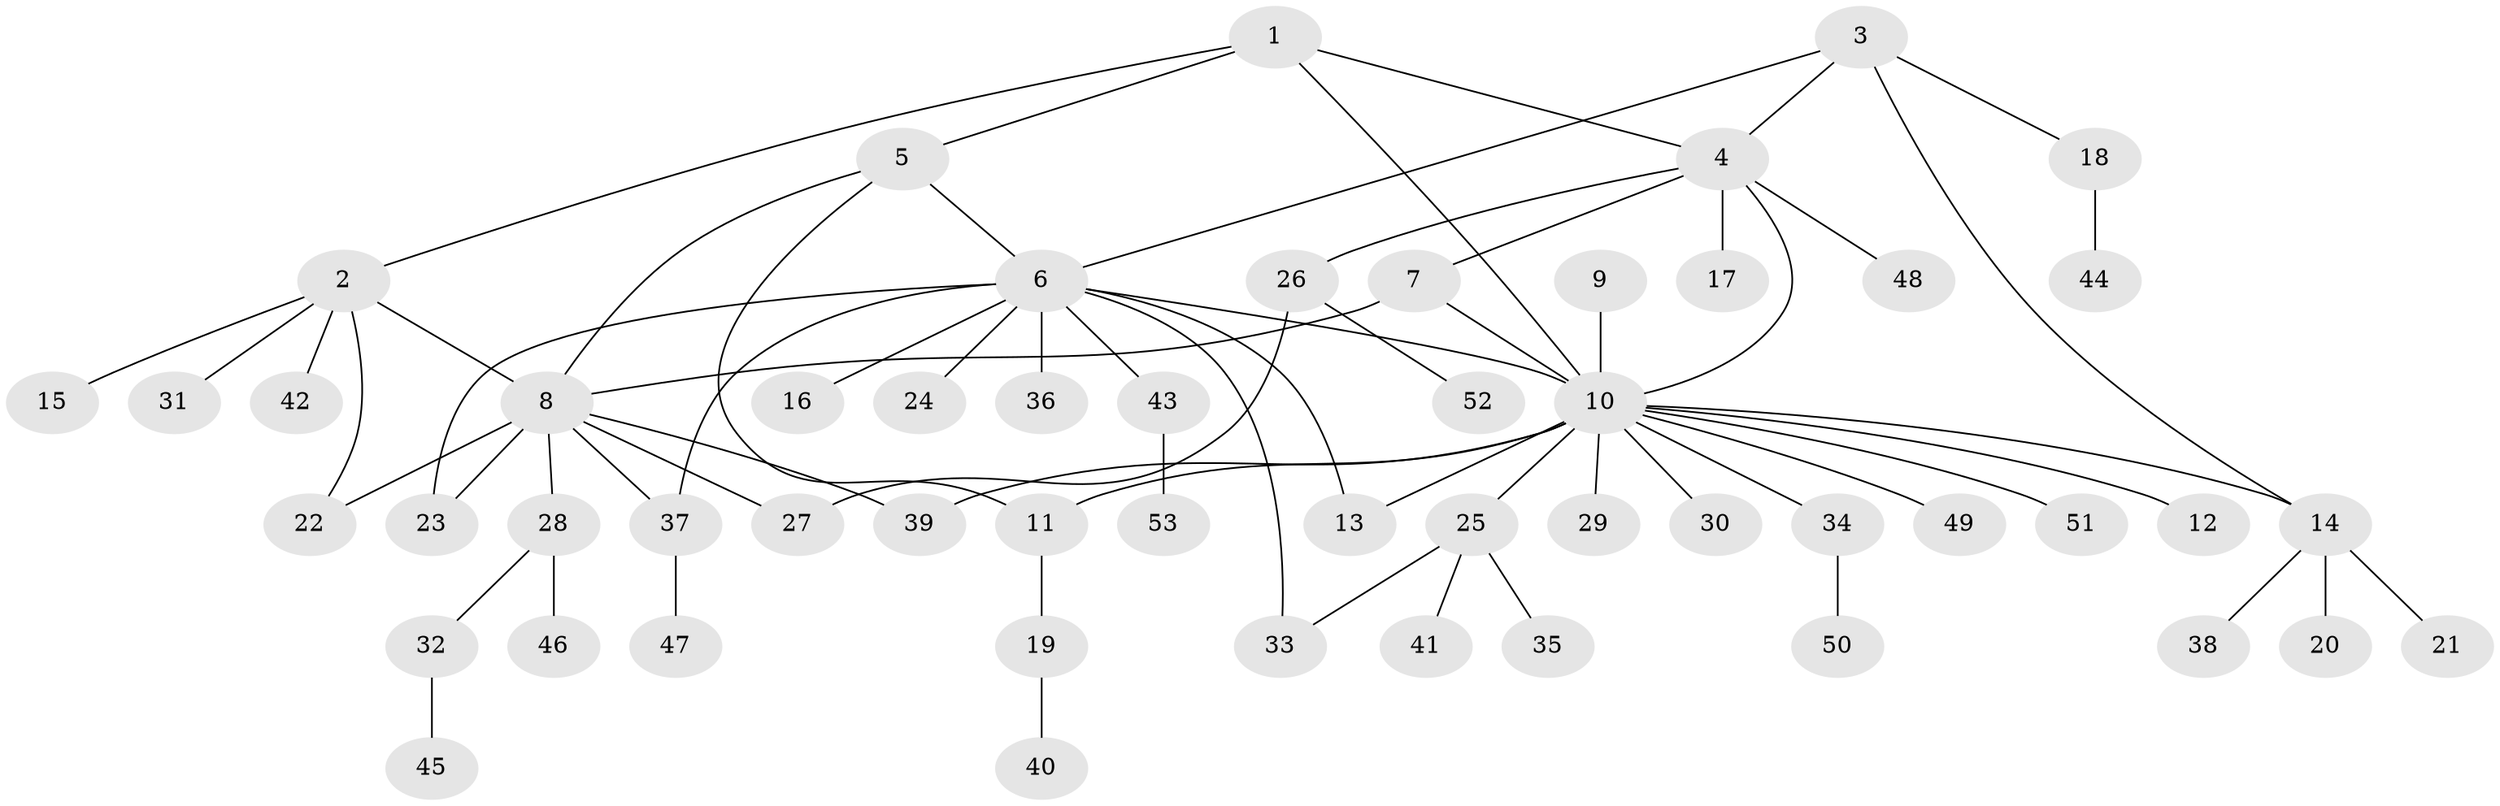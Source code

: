 // coarse degree distribution, {6: 0.07692307692307693, 9: 0.038461538461538464, 18: 0.038461538461538464, 1: 0.5769230769230769, 2: 0.2692307692307692}
// Generated by graph-tools (version 1.1) at 2025/54/03/05/25 16:54:48]
// undirected, 53 vertices, 67 edges
graph export_dot {
graph [start="1"]
  node [color=gray90,style=filled];
  1;
  2;
  3;
  4;
  5;
  6;
  7;
  8;
  9;
  10;
  11;
  12;
  13;
  14;
  15;
  16;
  17;
  18;
  19;
  20;
  21;
  22;
  23;
  24;
  25;
  26;
  27;
  28;
  29;
  30;
  31;
  32;
  33;
  34;
  35;
  36;
  37;
  38;
  39;
  40;
  41;
  42;
  43;
  44;
  45;
  46;
  47;
  48;
  49;
  50;
  51;
  52;
  53;
  1 -- 2;
  1 -- 4;
  1 -- 5;
  1 -- 10;
  2 -- 8;
  2 -- 15;
  2 -- 22;
  2 -- 31;
  2 -- 42;
  3 -- 4;
  3 -- 6;
  3 -- 14;
  3 -- 18;
  4 -- 7;
  4 -- 10;
  4 -- 17;
  4 -- 26;
  4 -- 48;
  5 -- 6;
  5 -- 8;
  5 -- 11;
  6 -- 10;
  6 -- 13;
  6 -- 16;
  6 -- 23;
  6 -- 24;
  6 -- 33;
  6 -- 36;
  6 -- 37;
  6 -- 43;
  7 -- 8;
  7 -- 10;
  8 -- 22;
  8 -- 23;
  8 -- 27;
  8 -- 28;
  8 -- 37;
  8 -- 39;
  9 -- 10;
  10 -- 11;
  10 -- 12;
  10 -- 13;
  10 -- 14;
  10 -- 25;
  10 -- 29;
  10 -- 30;
  10 -- 34;
  10 -- 39;
  10 -- 49;
  10 -- 51;
  11 -- 19;
  14 -- 20;
  14 -- 21;
  14 -- 38;
  18 -- 44;
  19 -- 40;
  25 -- 33;
  25 -- 35;
  25 -- 41;
  26 -- 27;
  26 -- 52;
  28 -- 32;
  28 -- 46;
  32 -- 45;
  34 -- 50;
  37 -- 47;
  43 -- 53;
}
